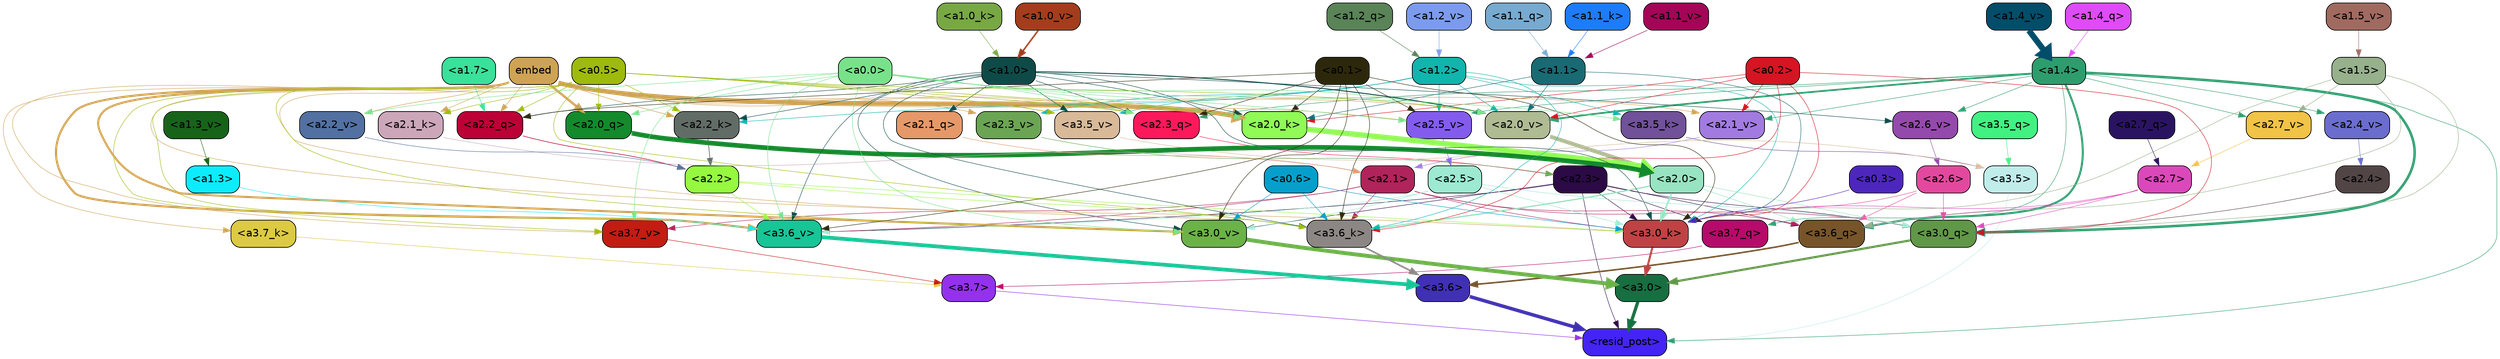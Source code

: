 strict digraph "" {
	graph [bgcolor=transparent,
		layout=dot,
		overlap=false,
		splines=true
	];
	"<a3.7>"	[color=black,
		fillcolor="#9431ed",
		fontname=Helvetica,
		shape=box,
		style="filled, rounded"];
	"<resid_post>"	[color=black,
		fillcolor="#4324f4",
		fontname=Helvetica,
		shape=box,
		style="filled, rounded"];
	"<a3.7>" -> "<resid_post>"	[color="#9431ed",
		penwidth=0.6239100098609924];
	"<a3.6>"	[color=black,
		fillcolor="#4030b4",
		fontname=Helvetica,
		shape=box,
		style="filled, rounded"];
	"<a3.6>" -> "<resid_post>"	[color="#4030b4",
		penwidth=4.569062113761902];
	"<a3.5>"	[color=black,
		fillcolor="#c0ecea",
		fontname=Helvetica,
		shape=box,
		style="filled, rounded"];
	"<a3.5>" -> "<resid_post>"	[color="#c0ecea",
		penwidth=0.6];
	"<a3.0>"	[color=black,
		fillcolor="#176e41",
		fontname=Helvetica,
		shape=box,
		style="filled, rounded"];
	"<a3.0>" -> "<resid_post>"	[color="#176e41",
		penwidth=4.283544182777405];
	"<a2.3>"	[color=black,
		fillcolor="#2b0a45",
		fontname=Helvetica,
		shape=box,
		style="filled, rounded"];
	"<a2.3>" -> "<resid_post>"	[color="#2b0a45",
		penwidth=0.6];
	"<a3.7_q>"	[color=black,
		fillcolor="#b60b6a",
		fontname=Helvetica,
		shape=box,
		style="filled, rounded"];
	"<a2.3>" -> "<a3.7_q>"	[color="#2b0a45",
		penwidth=0.6];
	"<a3.6_q>"	[color=black,
		fillcolor="#775429",
		fontname=Helvetica,
		shape=box,
		style="filled, rounded"];
	"<a2.3>" -> "<a3.6_q>"	[color="#2b0a45",
		penwidth=0.6];
	"<a3.0_q>"	[color=black,
		fillcolor="#619748",
		fontname=Helvetica,
		shape=box,
		style="filled, rounded"];
	"<a2.3>" -> "<a3.0_q>"	[color="#2b0a45",
		penwidth=0.6];
	"<a3.0_k>"	[color=black,
		fillcolor="#c04244",
		fontname=Helvetica,
		shape=box,
		style="filled, rounded"];
	"<a2.3>" -> "<a3.0_k>"	[color="#2b0a45",
		penwidth=0.6];
	"<a3.6_v>"	[color=black,
		fillcolor="#17c597",
		fontname=Helvetica,
		shape=box,
		style="filled, rounded"];
	"<a2.3>" -> "<a3.6_v>"	[color="#2b0a45",
		penwidth=0.6];
	"<a3.0_v>"	[color=black,
		fillcolor="#6bb248",
		fontname=Helvetica,
		shape=box,
		style="filled, rounded"];
	"<a2.3>" -> "<a3.0_v>"	[color="#2b0a45",
		penwidth=0.6];
	"<a1.4>"	[color=black,
		fillcolor="#2e9d6e",
		fontname=Helvetica,
		shape=box,
		style="filled, rounded"];
	"<a1.4>" -> "<resid_post>"	[color="#2e9d6e",
		penwidth=0.6];
	"<a1.4>" -> "<a3.7_q>"	[color="#2e9d6e",
		penwidth=0.6];
	"<a1.4>" -> "<a3.6_q>"	[color="#2e9d6e",
		penwidth=2.6908124685287476];
	"<a1.4>" -> "<a3.0_q>"	[color="#2e9d6e",
		penwidth=3.32076895236969];
	"<a2.3_q>"	[color=black,
		fillcolor="#fb195b",
		fontname=Helvetica,
		shape=box,
		style="filled, rounded"];
	"<a1.4>" -> "<a2.3_q>"	[color="#2e9d6e",
		penwidth=0.6];
	"<a2.7_v>"	[color=black,
		fillcolor="#f1c346",
		fontname=Helvetica,
		shape=box,
		style="filled, rounded"];
	"<a1.4>" -> "<a2.7_v>"	[color="#2e9d6e",
		penwidth=0.6];
	"<a2.6_v>"	[color=black,
		fillcolor="#944aac",
		fontname=Helvetica,
		shape=box,
		style="filled, rounded"];
	"<a1.4>" -> "<a2.6_v>"	[color="#2e9d6e",
		penwidth=0.6];
	"<a2.5_v>"	[color=black,
		fillcolor="#835cee",
		fontname=Helvetica,
		shape=box,
		style="filled, rounded"];
	"<a1.4>" -> "<a2.5_v>"	[color="#2e9d6e",
		penwidth=0.6];
	"<a2.4_v>"	[color=black,
		fillcolor="#6b6dce",
		fontname=Helvetica,
		shape=box,
		style="filled, rounded"];
	"<a1.4>" -> "<a2.4_v>"	[color="#2e9d6e",
		penwidth=0.6];
	"<a2.1_v>"	[color=black,
		fillcolor="#a27be1",
		fontname=Helvetica,
		shape=box,
		style="filled, rounded"];
	"<a1.4>" -> "<a2.1_v>"	[color="#2e9d6e",
		penwidth=0.6];
	"<a2.0_v>"	[color=black,
		fillcolor="#afbb93",
		fontname=Helvetica,
		shape=box,
		style="filled, rounded"];
	"<a1.4>" -> "<a2.0_v>"	[color="#2e9d6e",
		penwidth=2.3065454959869385];
	"<a3.7_q>" -> "<a3.7>"	[color="#b60b6a",
		penwidth=0.6];
	"<a3.6_q>" -> "<a3.6>"	[color="#775429",
		penwidth=2.03758105635643];
	"<a3.5_q>"	[color=black,
		fillcolor="#41f283",
		fontname=Helvetica,
		shape=box,
		style="filled, rounded"];
	"<a3.5_q>" -> "<a3.5>"	[color="#41f283",
		penwidth=0.6];
	"<a3.0_q>" -> "<a3.0>"	[color="#619748",
		penwidth=2.8638100624084473];
	"<a3.7_k>"	[color=black,
		fillcolor="#dcca43",
		fontname=Helvetica,
		shape=box,
		style="filled, rounded"];
	"<a3.7_k>" -> "<a3.7>"	[color="#dcca43",
		penwidth=0.6];
	"<a3.6_k>"	[color=black,
		fillcolor="#8c8785",
		fontname=Helvetica,
		shape=box,
		style="filled, rounded"];
	"<a3.6_k>" -> "<a3.6>"	[color="#8c8785",
		penwidth=2.174198240041733];
	"<a3.5_k>"	[color=black,
		fillcolor="#715199",
		fontname=Helvetica,
		shape=box,
		style="filled, rounded"];
	"<a3.5_k>" -> "<a3.5>"	[color="#715199",
		penwidth=0.6];
	"<a3.0_k>" -> "<a3.0>"	[color="#c04244",
		penwidth=2.6274144649505615];
	"<a3.7_v>"	[color=black,
		fillcolor="#c31c12",
		fontname=Helvetica,
		shape=box,
		style="filled, rounded"];
	"<a3.7_v>" -> "<a3.7>"	[color="#c31c12",
		penwidth=0.6];
	"<a3.6_v>" -> "<a3.6>"	[color="#17c597",
		penwidth=5.002329230308533];
	"<a3.5_v>"	[color=black,
		fillcolor="#d8ba99",
		fontname=Helvetica,
		shape=box,
		style="filled, rounded"];
	"<a3.5_v>" -> "<a3.5>"	[color="#d8ba99",
		penwidth=0.6];
	"<a3.0_v>" -> "<a3.0>"	[color="#6bb248",
		penwidth=5.188832879066467];
	"<a2.7>"	[color=black,
		fillcolor="#db48ba",
		fontname=Helvetica,
		shape=box,
		style="filled, rounded"];
	"<a2.7>" -> "<a3.6_q>"	[color="#db48ba",
		penwidth=0.6];
	"<a2.7>" -> "<a3.0_q>"	[color="#db48ba",
		penwidth=0.6];
	"<a2.7>" -> "<a3.0_k>"	[color="#db48ba",
		penwidth=0.6];
	"<a2.6>"	[color=black,
		fillcolor="#e2499e",
		fontname=Helvetica,
		shape=box,
		style="filled, rounded"];
	"<a2.6>" -> "<a3.6_q>"	[color="#e2499e",
		penwidth=0.6];
	"<a2.6>" -> "<a3.0_q>"	[color="#e2499e",
		penwidth=0.6];
	"<a2.6>" -> "<a3.0_k>"	[color="#e2499e",
		penwidth=0.6];
	"<a2.1>"	[color=black,
		fillcolor="#b0235b",
		fontname=Helvetica,
		shape=box,
		style="filled, rounded"];
	"<a2.1>" -> "<a3.6_q>"	[color="#b0235b",
		penwidth=0.6];
	"<a2.1>" -> "<a3.0_q>"	[color="#b0235b",
		penwidth=0.6];
	"<a2.1>" -> "<a3.6_k>"	[color="#b0235b",
		penwidth=0.6];
	"<a2.1>" -> "<a3.0_k>"	[color="#b0235b",
		penwidth=0.6];
	"<a2.1>" -> "<a3.7_v>"	[color="#b0235b",
		penwidth=0.6];
	"<a2.1>" -> "<a3.6_v>"	[color="#b0235b",
		penwidth=0.6];
	"<a2.0>"	[color=black,
		fillcolor="#98e3c1",
		fontname=Helvetica,
		shape=box,
		style="filled, rounded"];
	"<a2.0>" -> "<a3.6_q>"	[color="#98e3c1",
		penwidth=0.6];
	"<a2.0>" -> "<a3.0_q>"	[color="#98e3c1",
		penwidth=0.6];
	"<a2.0>" -> "<a3.6_k>"	[color="#98e3c1",
		penwidth=1.6254686117172241];
	"<a2.0>" -> "<a3.0_k>"	[color="#98e3c1",
		penwidth=2.182972814887762];
	"<a1.5>"	[color=black,
		fillcolor="#97b18c",
		fontname=Helvetica,
		shape=box,
		style="filled, rounded"];
	"<a1.5>" -> "<a3.6_q>"	[color="#97b18c",
		penwidth=0.6];
	"<a1.5>" -> "<a3.0_q>"	[color="#97b18c",
		penwidth=0.6];
	"<a1.5>" -> "<a3.0_k>"	[color="#97b18c",
		penwidth=0.6];
	"<a1.5>" -> "<a2.7_v>"	[color="#97b18c",
		penwidth=0.6];
	"<a2.5>"	[color=black,
		fillcolor="#9de9d1",
		fontname=Helvetica,
		shape=box,
		style="filled, rounded"];
	"<a2.5>" -> "<a3.0_q>"	[color="#9de9d1",
		penwidth=0.6];
	"<a2.5>" -> "<a3.0_k>"	[color="#9de9d1",
		penwidth=0.6];
	"<a2.5>" -> "<a3.6_v>"	[color="#9de9d1",
		penwidth=0.6];
	"<a2.5>" -> "<a3.0_v>"	[color="#9de9d1",
		penwidth=0.6];
	"<a2.4>"	[color=black,
		fillcolor="#524546",
		fontname=Helvetica,
		shape=box,
		style="filled, rounded"];
	"<a2.4>" -> "<a3.0_q>"	[color="#524546",
		penwidth=0.6];
	"<a0.2>"	[color=black,
		fillcolor="#d51522",
		fontname=Helvetica,
		shape=box,
		style="filled, rounded"];
	"<a0.2>" -> "<a3.0_q>"	[color="#d51522",
		penwidth=0.6];
	"<a0.2>" -> "<a3.6_k>"	[color="#d51522",
		penwidth=0.6];
	"<a0.2>" -> "<a3.0_k>"	[color="#d51522",
		penwidth=0.6];
	"<a2.0_k>"	[color=black,
		fillcolor="#91fa57",
		fontname=Helvetica,
		shape=box,
		style="filled, rounded"];
	"<a0.2>" -> "<a2.0_k>"	[color="#d51522",
		penwidth=0.6];
	"<a0.2>" -> "<a2.1_v>"	[color="#d51522",
		penwidth=0.6];
	"<a0.2>" -> "<a2.0_v>"	[color="#d51522",
		penwidth=0.6];
	embed	[color=black,
		fillcolor="#cfa354",
		fontname=Helvetica,
		shape=box,
		style="filled, rounded"];
	embed -> "<a3.7_k>"	[color="#cfa354",
		penwidth=0.6];
	embed -> "<a3.6_k>"	[color="#cfa354",
		penwidth=0.6];
	embed -> "<a3.0_k>"	[color="#cfa354",
		penwidth=0.6];
	embed -> "<a3.7_v>"	[color="#cfa354",
		penwidth=0.6];
	embed -> "<a3.6_v>"	[color="#cfa354",
		penwidth=2.809220314025879];
	embed -> "<a3.5_v>"	[color="#cfa354",
		penwidth=0.6];
	embed -> "<a3.0_v>"	[color="#cfa354",
		penwidth=2.754121422767639];
	embed -> "<a2.3_q>"	[color="#cfa354",
		penwidth=0.6];
	"<a2.2_q>"	[color=black,
		fillcolor="#bc0137",
		fontname=Helvetica,
		shape=box,
		style="filled, rounded"];
	embed -> "<a2.2_q>"	[color="#cfa354",
		penwidth=0.6];
	"<a2.0_q>"	[color=black,
		fillcolor="#138a2c",
		fontname=Helvetica,
		shape=box,
		style="filled, rounded"];
	embed -> "<a2.0_q>"	[color="#cfa354",
		penwidth=3.102177858352661];
	"<a2.2_k>"	[color=black,
		fillcolor="#626c67",
		fontname=Helvetica,
		shape=box,
		style="filled, rounded"];
	embed -> "<a2.2_k>"	[color="#cfa354",
		penwidth=0.6805839538574219];
	"<a2.1_k>"	[color=black,
		fillcolor="#cba7b9",
		fontname=Helvetica,
		shape=box,
		style="filled, rounded"];
	embed -> "<a2.1_k>"	[color="#cfa354",
		penwidth=0.6];
	embed -> "<a2.0_k>"	[color="#cfa354",
		penwidth=5.977519929409027];
	embed -> "<a2.5_v>"	[color="#cfa354",
		penwidth=0.6];
	"<a2.3_v>"	[color=black,
		fillcolor="#6ba554",
		fontname=Helvetica,
		shape=box,
		style="filled, rounded"];
	embed -> "<a2.3_v>"	[color="#cfa354",
		penwidth=0.6];
	"<a2.2_v>"	[color=black,
		fillcolor="#5270a1",
		fontname=Helvetica,
		shape=box,
		style="filled, rounded"];
	embed -> "<a2.2_v>"	[color="#cfa354",
		penwidth=0.6436443328857422];
	embed -> "<a2.1_v>"	[color="#cfa354",
		penwidth=0.6];
	embed -> "<a2.0_v>"	[color="#cfa354",
		penwidth=0.6];
	"<a2.2>"	[color=black,
		fillcolor="#96f940",
		fontname=Helvetica,
		shape=box,
		style="filled, rounded"];
	"<a2.2>" -> "<a3.6_k>"	[color="#96f940",
		penwidth=0.6];
	"<a2.2>" -> "<a3.0_k>"	[color="#96f940",
		penwidth=0.6065438985824585];
	"<a2.2>" -> "<a3.6_v>"	[color="#96f940",
		penwidth=0.6];
	"<a1.2>"	[color=black,
		fillcolor="#11b5ad",
		fontname=Helvetica,
		shape=box,
		style="filled, rounded"];
	"<a1.2>" -> "<a3.6_k>"	[color="#11b5ad",
		penwidth=0.6];
	"<a1.2>" -> "<a3.5_k>"	[color="#11b5ad",
		penwidth=0.6];
	"<a1.2>" -> "<a3.0_k>"	[color="#11b5ad",
		penwidth=0.6];
	"<a1.2>" -> "<a3.5_v>"	[color="#11b5ad",
		penwidth=0.6];
	"<a1.2>" -> "<a2.2_k>"	[color="#11b5ad",
		penwidth=0.6];
	"<a1.2>" -> "<a2.5_v>"	[color="#11b5ad",
		penwidth=0.6];
	"<a1.2>" -> "<a2.3_v>"	[color="#11b5ad",
		penwidth=0.6];
	"<a1.2>" -> "<a2.0_v>"	[color="#11b5ad",
		penwidth=0.6];
	"<a1.0>"	[color=black,
		fillcolor="#0e4b48",
		fontname=Helvetica,
		shape=box,
		style="filled, rounded"];
	"<a1.0>" -> "<a3.6_k>"	[color="#0e4b48",
		penwidth=0.6];
	"<a1.0>" -> "<a3.0_k>"	[color="#0e4b48",
		penwidth=0.6];
	"<a1.0>" -> "<a3.6_v>"	[color="#0e4b48",
		penwidth=0.6];
	"<a1.0>" -> "<a3.5_v>"	[color="#0e4b48",
		penwidth=0.6];
	"<a1.0>" -> "<a3.0_v>"	[color="#0e4b48",
		penwidth=0.6];
	"<a1.0>" -> "<a2.3_q>"	[color="#0e4b48",
		penwidth=0.6];
	"<a1.0>" -> "<a2.2_q>"	[color="#0e4b48",
		penwidth=0.6];
	"<a2.1_q>"	[color=black,
		fillcolor="#e69868",
		fontname=Helvetica,
		shape=box,
		style="filled, rounded"];
	"<a1.0>" -> "<a2.1_q>"	[color="#0e4b48",
		penwidth=0.6];
	"<a1.0>" -> "<a2.2_k>"	[color="#0e4b48",
		penwidth=0.6];
	"<a1.0>" -> "<a2.0_k>"	[color="#0e4b48",
		penwidth=0.6];
	"<a1.0>" -> "<a2.6_v>"	[color="#0e4b48",
		penwidth=0.6];
	"<a1.0>" -> "<a2.0_v>"	[color="#0e4b48",
		penwidth=1.2192587852478027];
	"<a0.6>"	[color=black,
		fillcolor="#069fcc",
		fontname=Helvetica,
		shape=box,
		style="filled, rounded"];
	"<a0.6>" -> "<a3.6_k>"	[color="#069fcc",
		penwidth=0.6];
	"<a0.6>" -> "<a3.0_k>"	[color="#069fcc",
		penwidth=0.6];
	"<a0.6>" -> "<a3.0_v>"	[color="#069fcc",
		penwidth=0.6];
	"<a0.5>"	[color=black,
		fillcolor="#9eba0d",
		fontname=Helvetica,
		shape=box,
		style="filled, rounded"];
	"<a0.5>" -> "<a3.6_k>"	[color="#9eba0d",
		penwidth=0.6];
	"<a0.5>" -> "<a3.7_v>"	[color="#9eba0d",
		penwidth=0.6];
	"<a0.5>" -> "<a3.6_v>"	[color="#9eba0d",
		penwidth=0.6];
	"<a0.5>" -> "<a3.5_v>"	[color="#9eba0d",
		penwidth=0.6];
	"<a0.5>" -> "<a3.0_v>"	[color="#9eba0d",
		penwidth=0.6120390892028809];
	"<a0.5>" -> "<a2.3_q>"	[color="#9eba0d",
		penwidth=0.6];
	"<a0.5>" -> "<a2.2_q>"	[color="#9eba0d",
		penwidth=0.6];
	"<a0.5>" -> "<a2.0_q>"	[color="#9eba0d",
		penwidth=0.6];
	"<a0.5>" -> "<a2.2_k>"	[color="#9eba0d",
		penwidth=0.6];
	"<a0.5>" -> "<a2.1_k>"	[color="#9eba0d",
		penwidth=0.6];
	"<a0.5>" -> "<a2.0_k>"	[color="#9eba0d",
		penwidth=0.658348560333252];
	"<a0.5>" -> "<a2.0_v>"	[color="#9eba0d",
		penwidth=0.6];
	"<a0.1>"	[color=black,
		fillcolor="#2d280b",
		fontname=Helvetica,
		shape=box,
		style="filled, rounded"];
	"<a0.1>" -> "<a3.6_k>"	[color="#2d280b",
		penwidth=0.6];
	"<a0.1>" -> "<a3.0_k>"	[color="#2d280b",
		penwidth=0.6];
	"<a0.1>" -> "<a3.6_v>"	[color="#2d280b",
		penwidth=0.6];
	"<a0.1>" -> "<a3.0_v>"	[color="#2d280b",
		penwidth=0.6];
	"<a0.1>" -> "<a2.3_q>"	[color="#2d280b",
		penwidth=0.6];
	"<a0.1>" -> "<a2.2_q>"	[color="#2d280b",
		penwidth=0.6];
	"<a0.1>" -> "<a2.0_k>"	[color="#2d280b",
		penwidth=0.6];
	"<a0.1>" -> "<a2.5_v>"	[color="#2d280b",
		penwidth=0.6];
	"<a0.0>"	[color=black,
		fillcolor="#78e28a",
		fontname=Helvetica,
		shape=box,
		style="filled, rounded"];
	"<a0.0>" -> "<a3.5_k>"	[color="#78e28a",
		penwidth=0.6];
	"<a0.0>" -> "<a3.7_v>"	[color="#78e28a",
		penwidth=0.6];
	"<a0.0>" -> "<a3.6_v>"	[color="#78e28a",
		penwidth=0.6];
	"<a0.0>" -> "<a3.0_v>"	[color="#78e28a",
		penwidth=0.6];
	"<a0.0>" -> "<a2.3_q>"	[color="#78e28a",
		penwidth=0.6];
	"<a0.0>" -> "<a2.0_q>"	[color="#78e28a",
		penwidth=0.6];
	"<a0.0>" -> "<a2.0_k>"	[color="#78e28a",
		penwidth=0.6];
	"<a0.0>" -> "<a2.5_v>"	[color="#78e28a",
		penwidth=0.6];
	"<a0.0>" -> "<a2.2_v>"	[color="#78e28a",
		penwidth=0.6];
	"<a0.0>" -> "<a2.0_v>"	[color="#78e28a",
		penwidth=0.6];
	"<a1.1>"	[color=black,
		fillcolor="#186b73",
		fontname=Helvetica,
		shape=box,
		style="filled, rounded"];
	"<a1.1>" -> "<a3.0_k>"	[color="#186b73",
		penwidth=0.6];
	"<a1.1>" -> "<a2.0_k>"	[color="#186b73",
		penwidth=0.6];
	"<a1.1>" -> "<a2.0_v>"	[color="#186b73",
		penwidth=0.6];
	"<a0.3>"	[color=black,
		fillcolor="#4d26bd",
		fontname=Helvetica,
		shape=box,
		style="filled, rounded"];
	"<a0.3>" -> "<a3.0_k>"	[color="#4d26bd",
		penwidth=0.6];
	"<a1.3>"	[color=black,
		fillcolor="#0cecfd",
		fontname=Helvetica,
		shape=box,
		style="filled, rounded"];
	"<a1.3>" -> "<a3.6_v>"	[color="#0cecfd",
		penwidth=0.6];
	"<a2.7_q>"	[color=black,
		fillcolor="#2a1462",
		fontname=Helvetica,
		shape=box,
		style="filled, rounded"];
	"<a2.7_q>" -> "<a2.7>"	[color="#2a1462",
		penwidth=0.6];
	"<a2.3_q>" -> "<a2.3>"	[color="#fb195b",
		penwidth=0.6];
	"<a2.2_q>" -> "<a2.2>"	[color="#bc0137",
		penwidth=0.7585353851318359];
	"<a2.1_q>" -> "<a2.1>"	[color="#e69868",
		penwidth=0.6];
	"<a2.0_q>" -> "<a2.0>"	[color="#138a2c",
		penwidth=6.189085364341736];
	"<a2.2_k>" -> "<a2.2>"	[color="#626c67",
		penwidth=0.87534499168396];
	"<a2.1_k>" -> "<a2.1>"	[color="#cba7b9",
		penwidth=0.6];
	"<a2.0_k>" -> "<a2.0>"	[color="#91fa57",
		penwidth=7.056803464889526];
	"<a2.7_v>" -> "<a2.7>"	[color="#f1c346",
		penwidth=0.6];
	"<a2.6_v>" -> "<a2.6>"	[color="#944aac",
		penwidth=0.6];
	"<a2.5_v>" -> "<a2.5>"	[color="#835cee",
		penwidth=0.6];
	"<a2.4_v>" -> "<a2.4>"	[color="#6b6dce",
		penwidth=0.6];
	"<a2.3_v>" -> "<a2.3>"	[color="#6ba554",
		penwidth=0.6];
	"<a2.2_v>" -> "<a2.2>"	[color="#5270a1",
		penwidth=0.6];
	"<a2.1_v>" -> "<a2.1>"	[color="#a27be1",
		penwidth=0.6];
	"<a2.0_v>" -> "<a2.0>"	[color="#afbb93",
		penwidth=5.12138295173645];
	"<a1.7>"	[color=black,
		fillcolor="#3be09a",
		fontname=Helvetica,
		shape=box,
		style="filled, rounded"];
	"<a1.7>" -> "<a2.2_q>"	[color="#3be09a",
		penwidth=0.6];
	"<a1.4_q>"	[color=black,
		fillcolor="#de4cf6",
		fontname=Helvetica,
		shape=box,
		style="filled, rounded"];
	"<a1.4_q>" -> "<a1.4>"	[color="#de4cf6",
		penwidth=0.6];
	"<a1.2_q>"	[color=black,
		fillcolor="#5a8358",
		fontname=Helvetica,
		shape=box,
		style="filled, rounded"];
	"<a1.2_q>" -> "<a1.2>"	[color="#5a8358",
		penwidth=0.6036911010742188];
	"<a1.1_q>"	[color=black,
		fillcolor="#77aad0",
		fontname=Helvetica,
		shape=box,
		style="filled, rounded"];
	"<a1.1_q>" -> "<a1.1>"	[color="#77aad0",
		penwidth=0.6];
	"<a1.1_k>"	[color=black,
		fillcolor="#1e7bfa",
		fontname=Helvetica,
		shape=box,
		style="filled, rounded"];
	"<a1.1_k>" -> "<a1.1>"	[color="#1e7bfa",
		penwidth=0.6];
	"<a1.0_k>"	[color=black,
		fillcolor="#78a844",
		fontname=Helvetica,
		shape=box,
		style="filled, rounded"];
	"<a1.0_k>" -> "<a1.0>"	[color="#78a844",
		penwidth=0.6];
	"<a1.5_v>"	[color=black,
		fillcolor="#a16a60",
		fontname=Helvetica,
		shape=box,
		style="filled, rounded"];
	"<a1.5_v>" -> "<a1.5>"	[color="#a16a60",
		penwidth=0.6];
	"<a1.4_v>"	[color=black,
		fillcolor="#014d6a",
		fontname=Helvetica,
		shape=box,
		style="filled, rounded"];
	"<a1.4_v>" -> "<a1.4>"	[color="#014d6a",
		penwidth=7.850657939910889];
	"<a1.3_v>"	[color=black,
		fillcolor="#18631a",
		fontname=Helvetica,
		shape=box,
		style="filled, rounded"];
	"<a1.3_v>" -> "<a1.3>"	[color="#18631a",
		penwidth=0.6];
	"<a1.2_v>"	[color=black,
		fillcolor="#7c9bed",
		fontname=Helvetica,
		shape=box,
		style="filled, rounded"];
	"<a1.2_v>" -> "<a1.2>"	[color="#7c9bed",
		penwidth=0.6];
	"<a1.1_v>"	[color=black,
		fillcolor="#a40557",
		fontname=Helvetica,
		shape=box,
		style="filled, rounded"];
	"<a1.1_v>" -> "<a1.1>"	[color="#a40557",
		penwidth=0.6];
	"<a1.0_v>"	[color=black,
		fillcolor="#a33d1c",
		fontname=Helvetica,
		shape=box,
		style="filled, rounded"];
	"<a1.0_v>" -> "<a1.0>"	[color="#a33d1c",
		penwidth=2.021620035171509];
}
